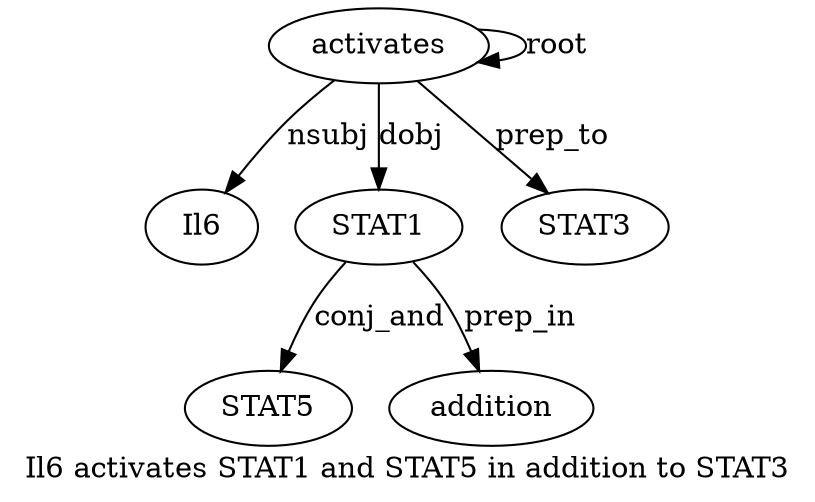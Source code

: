 digraph "Il6 activates STAT1 and STAT5 in addition to STAT3" {
label="Il6 activates STAT1 and STAT5 in addition to STAT3";
activates2 [style=filled, fillcolor=white, label=activates];
Il61 [style=filled, fillcolor=white, label=Il6];
activates2 -> Il61  [label=nsubj];
activates2 -> activates2  [label=root];
STAT13 [style=filled, fillcolor=white, label=STAT1];
activates2 -> STAT13  [label=dobj];
STAT5 [style=filled, fillcolor=white, label=STAT5];
STAT13 -> STAT5  [label=conj_and];
addition7 [style=filled, fillcolor=white, label=addition];
STAT13 -> addition7  [label=prep_in];
STAT39 [style=filled, fillcolor=white, label=STAT3];
activates2 -> STAT39  [label=prep_to];
}
